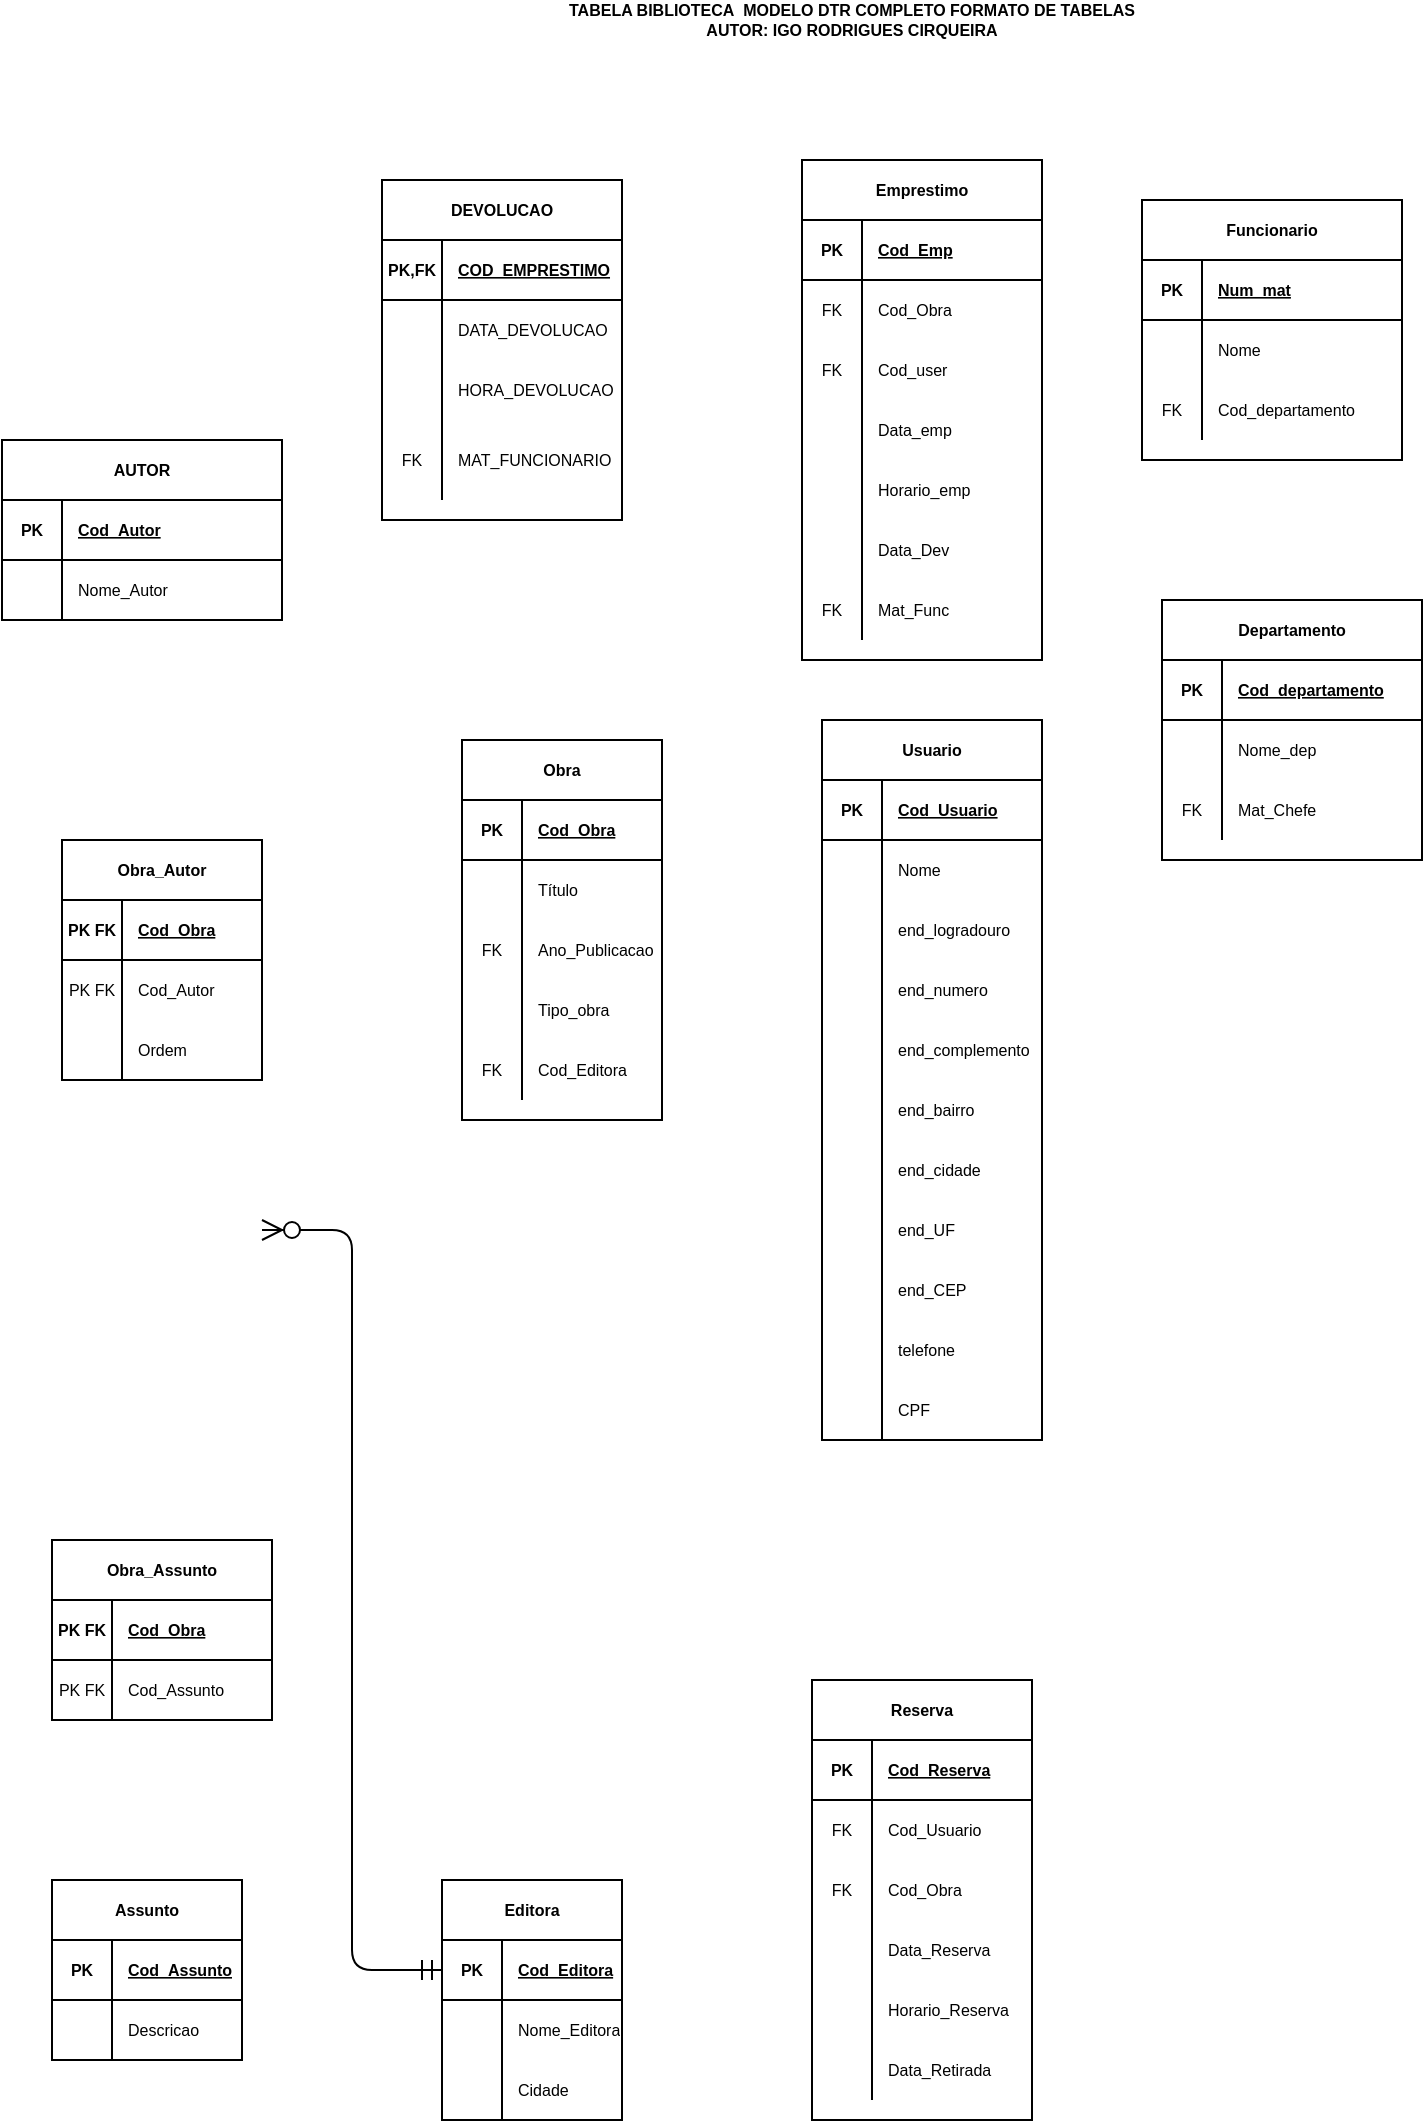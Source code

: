 <mxfile version="13.6.3" type="github">
  <diagram id="q_tX1DNj-99TgJZ54Yid" name="Página-1">
    <mxGraphModel dx="599" dy="299" grid="1" gridSize="10" guides="1" tooltips="1" connect="1" arrows="1" fold="1" page="1" pageScale="1" pageWidth="827" pageHeight="1169" math="0" shadow="0">
      <root>
        <mxCell id="0" />
        <mxCell id="1" parent="0" />
        <mxCell id="uzaHLaAloiq683FSmLbI-33" value="" style="edgeStyle=elbowEdgeStyle;fontSize=8;html=1;endArrow=ERzeroToMany;startArrow=ERmandOne;exitX=0;exitY=0.5;exitDx=0;exitDy=0;entryX=1;entryY=0.5;entryDx=0;entryDy=0;endSize=8;targetPerimeterSpacing=2;sourcePerimeterSpacing=2;startSize=8;" parent="1" source="uzaHLaAloiq683FSmLbI-24" edge="1">
          <mxGeometry width="100" height="100" relative="1" as="geometry">
            <mxPoint x="390" y="460" as="sourcePoint" />
            <mxPoint x="160.0" y="625" as="targetPoint" />
          </mxGeometry>
        </mxCell>
        <mxCell id="uzaHLaAloiq683FSmLbI-117" value="Departamento" style="shape=table;startSize=30;container=1;collapsible=1;childLayout=tableLayout;fixedRows=1;rowLines=0;fontStyle=1;align=center;resizeLast=1;fontSize=8;" parent="1" vertex="1">
          <mxGeometry x="610" y="310" width="130" height="130" as="geometry">
            <mxRectangle x="600" y="310" width="130" height="30" as="alternateBounds" />
          </mxGeometry>
        </mxCell>
        <mxCell id="uzaHLaAloiq683FSmLbI-118" value="" style="shape=partialRectangle;collapsible=0;dropTarget=0;pointerEvents=0;fillColor=none;top=0;left=0;bottom=1;right=0;points=[[0,0.5],[1,0.5]];portConstraint=eastwest;fontSize=8;" parent="uzaHLaAloiq683FSmLbI-117" vertex="1">
          <mxGeometry y="30" width="130" height="30" as="geometry" />
        </mxCell>
        <mxCell id="uzaHLaAloiq683FSmLbI-119" value="PK" style="shape=partialRectangle;connectable=0;fillColor=none;top=0;left=0;bottom=0;right=0;fontStyle=1;overflow=hidden;fontSize=8;" parent="uzaHLaAloiq683FSmLbI-118" vertex="1">
          <mxGeometry width="30" height="30" as="geometry" />
        </mxCell>
        <mxCell id="uzaHLaAloiq683FSmLbI-120" value="Cod_departamento" style="shape=partialRectangle;connectable=0;fillColor=none;top=0;left=0;bottom=0;right=0;align=left;spacingLeft=6;fontStyle=5;overflow=hidden;fontSize=8;" parent="uzaHLaAloiq683FSmLbI-118" vertex="1">
          <mxGeometry x="30" width="100" height="30" as="geometry" />
        </mxCell>
        <mxCell id="uzaHLaAloiq683FSmLbI-121" value="" style="shape=partialRectangle;collapsible=0;dropTarget=0;pointerEvents=0;fillColor=none;top=0;left=0;bottom=0;right=0;points=[[0,0.5],[1,0.5]];portConstraint=eastwest;fontSize=8;" parent="uzaHLaAloiq683FSmLbI-117" vertex="1">
          <mxGeometry y="60" width="130" height="30" as="geometry" />
        </mxCell>
        <mxCell id="uzaHLaAloiq683FSmLbI-122" value="" style="shape=partialRectangle;connectable=0;fillColor=none;top=0;left=0;bottom=0;right=0;editable=1;overflow=hidden;fontSize=8;" parent="uzaHLaAloiq683FSmLbI-121" vertex="1">
          <mxGeometry width="30" height="30" as="geometry" />
        </mxCell>
        <mxCell id="uzaHLaAloiq683FSmLbI-123" value="Nome_dep" style="shape=partialRectangle;connectable=0;fillColor=none;top=0;left=0;bottom=0;right=0;align=left;spacingLeft=6;overflow=hidden;fontSize=8;" parent="uzaHLaAloiq683FSmLbI-121" vertex="1">
          <mxGeometry x="30" width="100" height="30" as="geometry" />
        </mxCell>
        <mxCell id="uzaHLaAloiq683FSmLbI-124" value="" style="shape=partialRectangle;collapsible=0;dropTarget=0;pointerEvents=0;fillColor=none;top=0;left=0;bottom=0;right=0;points=[[0,0.5],[1,0.5]];portConstraint=eastwest;fontSize=8;" parent="uzaHLaAloiq683FSmLbI-117" vertex="1">
          <mxGeometry y="90" width="130" height="30" as="geometry" />
        </mxCell>
        <mxCell id="uzaHLaAloiq683FSmLbI-125" value="FK" style="shape=partialRectangle;connectable=0;fillColor=none;top=0;left=0;bottom=0;right=0;editable=1;overflow=hidden;fontSize=8;" parent="uzaHLaAloiq683FSmLbI-124" vertex="1">
          <mxGeometry width="30" height="30" as="geometry" />
        </mxCell>
        <mxCell id="uzaHLaAloiq683FSmLbI-126" value="Mat_Chefe" style="shape=partialRectangle;connectable=0;fillColor=none;top=0;left=0;bottom=0;right=0;align=left;spacingLeft=6;overflow=hidden;fontSize=8;" parent="uzaHLaAloiq683FSmLbI-124" vertex="1">
          <mxGeometry x="30" width="100" height="30" as="geometry" />
        </mxCell>
        <mxCell id="uzaHLaAloiq683FSmLbI-69" value="Emprestimo" style="shape=table;startSize=30;container=1;collapsible=1;childLayout=tableLayout;fixedRows=1;rowLines=0;fontStyle=1;align=center;resizeLast=1;fontSize=8;" parent="1" vertex="1">
          <mxGeometry x="430" y="90" width="120" height="250" as="geometry">
            <mxRectangle x="350" y="20" width="110" height="30" as="alternateBounds" />
          </mxGeometry>
        </mxCell>
        <mxCell id="uzaHLaAloiq683FSmLbI-70" value="" style="shape=partialRectangle;collapsible=0;dropTarget=0;pointerEvents=0;fillColor=none;top=0;left=0;bottom=1;right=0;points=[[0,0.5],[1,0.5]];portConstraint=eastwest;fontSize=8;" parent="uzaHLaAloiq683FSmLbI-69" vertex="1">
          <mxGeometry y="30" width="120" height="30" as="geometry" />
        </mxCell>
        <mxCell id="uzaHLaAloiq683FSmLbI-71" value="PK" style="shape=partialRectangle;connectable=0;fillColor=none;top=0;left=0;bottom=0;right=0;fontStyle=1;overflow=hidden;fontSize=8;" parent="uzaHLaAloiq683FSmLbI-70" vertex="1">
          <mxGeometry width="30" height="30" as="geometry" />
        </mxCell>
        <mxCell id="uzaHLaAloiq683FSmLbI-72" value="Cod_Emp" style="shape=partialRectangle;connectable=0;fillColor=none;top=0;left=0;bottom=0;right=0;align=left;spacingLeft=6;fontStyle=5;overflow=hidden;fontSize=8;" parent="uzaHLaAloiq683FSmLbI-70" vertex="1">
          <mxGeometry x="30" width="90" height="30" as="geometry" />
        </mxCell>
        <mxCell id="uzaHLaAloiq683FSmLbI-73" value="" style="shape=partialRectangle;collapsible=0;dropTarget=0;pointerEvents=0;fillColor=none;top=0;left=0;bottom=0;right=0;points=[[0,0.5],[1,0.5]];portConstraint=eastwest;fontSize=8;" parent="uzaHLaAloiq683FSmLbI-69" vertex="1">
          <mxGeometry y="60" width="120" height="30" as="geometry" />
        </mxCell>
        <mxCell id="uzaHLaAloiq683FSmLbI-74" value="FK" style="shape=partialRectangle;connectable=0;fillColor=none;top=0;left=0;bottom=0;right=0;editable=1;overflow=hidden;fontSize=8;" parent="uzaHLaAloiq683FSmLbI-73" vertex="1">
          <mxGeometry width="30" height="30" as="geometry" />
        </mxCell>
        <mxCell id="uzaHLaAloiq683FSmLbI-75" value="Cod_Obra" style="shape=partialRectangle;connectable=0;fillColor=none;top=0;left=0;bottom=0;right=0;align=left;spacingLeft=6;overflow=hidden;fontSize=8;" parent="uzaHLaAloiq683FSmLbI-73" vertex="1">
          <mxGeometry x="30" width="90" height="30" as="geometry" />
        </mxCell>
        <mxCell id="uzaHLaAloiq683FSmLbI-76" value="" style="shape=partialRectangle;collapsible=0;dropTarget=0;pointerEvents=0;fillColor=none;top=0;left=0;bottom=0;right=0;points=[[0,0.5],[1,0.5]];portConstraint=eastwest;fontSize=8;" parent="uzaHLaAloiq683FSmLbI-69" vertex="1">
          <mxGeometry y="90" width="120" height="30" as="geometry" />
        </mxCell>
        <mxCell id="uzaHLaAloiq683FSmLbI-77" value="FK" style="shape=partialRectangle;connectable=0;fillColor=none;top=0;left=0;bottom=0;right=0;editable=1;overflow=hidden;fontSize=8;" parent="uzaHLaAloiq683FSmLbI-76" vertex="1">
          <mxGeometry width="30" height="30" as="geometry" />
        </mxCell>
        <mxCell id="uzaHLaAloiq683FSmLbI-78" value="Cod_user" style="shape=partialRectangle;connectable=0;fillColor=none;top=0;left=0;bottom=0;right=0;align=left;spacingLeft=6;overflow=hidden;fontSize=8;" parent="uzaHLaAloiq683FSmLbI-76" vertex="1">
          <mxGeometry x="30" width="90" height="30" as="geometry" />
        </mxCell>
        <mxCell id="uzaHLaAloiq683FSmLbI-79" value="" style="shape=partialRectangle;collapsible=0;dropTarget=0;pointerEvents=0;fillColor=none;top=0;left=0;bottom=0;right=0;points=[[0,0.5],[1,0.5]];portConstraint=eastwest;fontSize=8;" parent="uzaHLaAloiq683FSmLbI-69" vertex="1">
          <mxGeometry y="120" width="120" height="30" as="geometry" />
        </mxCell>
        <mxCell id="uzaHLaAloiq683FSmLbI-80" value="" style="shape=partialRectangle;connectable=0;fillColor=none;top=0;left=0;bottom=0;right=0;editable=1;overflow=hidden;fontSize=8;" parent="uzaHLaAloiq683FSmLbI-79" vertex="1">
          <mxGeometry width="30" height="30" as="geometry" />
        </mxCell>
        <mxCell id="uzaHLaAloiq683FSmLbI-81" value="Data_emp" style="shape=partialRectangle;connectable=0;fillColor=none;top=0;left=0;bottom=0;right=0;align=left;spacingLeft=6;overflow=hidden;fontSize=8;" parent="uzaHLaAloiq683FSmLbI-79" vertex="1">
          <mxGeometry x="30" width="90" height="30" as="geometry" />
        </mxCell>
        <mxCell id="uzaHLaAloiq683FSmLbI-82" value="" style="shape=partialRectangle;collapsible=0;dropTarget=0;pointerEvents=0;fillColor=none;top=0;left=0;bottom=0;right=0;points=[[0,0.5],[1,0.5]];portConstraint=eastwest;fontSize=8;" parent="uzaHLaAloiq683FSmLbI-69" vertex="1">
          <mxGeometry y="150" width="120" height="30" as="geometry" />
        </mxCell>
        <mxCell id="uzaHLaAloiq683FSmLbI-83" value="" style="shape=partialRectangle;connectable=0;fillColor=none;top=0;left=0;bottom=0;right=0;editable=1;overflow=hidden;fontSize=8;" parent="uzaHLaAloiq683FSmLbI-82" vertex="1">
          <mxGeometry width="30" height="30" as="geometry" />
        </mxCell>
        <mxCell id="uzaHLaAloiq683FSmLbI-84" value="Horario_emp" style="shape=partialRectangle;connectable=0;fillColor=none;top=0;left=0;bottom=0;right=0;align=left;spacingLeft=6;overflow=hidden;fontSize=8;" parent="uzaHLaAloiq683FSmLbI-82" vertex="1">
          <mxGeometry x="30" width="90" height="30" as="geometry" />
        </mxCell>
        <mxCell id="uzaHLaAloiq683FSmLbI-85" value="" style="shape=partialRectangle;collapsible=0;dropTarget=0;pointerEvents=0;fillColor=none;top=0;left=0;bottom=0;right=0;points=[[0,0.5],[1,0.5]];portConstraint=eastwest;fontSize=8;" parent="uzaHLaAloiq683FSmLbI-69" vertex="1">
          <mxGeometry y="180" width="120" height="30" as="geometry" />
        </mxCell>
        <mxCell id="uzaHLaAloiq683FSmLbI-86" value="" style="shape=partialRectangle;connectable=0;fillColor=none;top=0;left=0;bottom=0;right=0;editable=1;overflow=hidden;fontSize=8;" parent="uzaHLaAloiq683FSmLbI-85" vertex="1">
          <mxGeometry width="30" height="30" as="geometry" />
        </mxCell>
        <mxCell id="uzaHLaAloiq683FSmLbI-87" value="Data_Dev" style="shape=partialRectangle;connectable=0;fillColor=none;top=0;left=0;bottom=0;right=0;align=left;spacingLeft=6;overflow=hidden;fontSize=8;" parent="uzaHLaAloiq683FSmLbI-85" vertex="1">
          <mxGeometry x="30" width="90" height="30" as="geometry" />
        </mxCell>
        <mxCell id="uzaHLaAloiq683FSmLbI-88" value="" style="shape=partialRectangle;collapsible=0;dropTarget=0;pointerEvents=0;fillColor=none;top=0;left=0;bottom=0;right=0;points=[[0,0.5],[1,0.5]];portConstraint=eastwest;fontSize=8;" parent="uzaHLaAloiq683FSmLbI-69" vertex="1">
          <mxGeometry y="210" width="120" height="30" as="geometry" />
        </mxCell>
        <mxCell id="uzaHLaAloiq683FSmLbI-89" value="FK" style="shape=partialRectangle;connectable=0;fillColor=none;top=0;left=0;bottom=0;right=0;editable=1;overflow=hidden;fontSize=8;" parent="uzaHLaAloiq683FSmLbI-88" vertex="1">
          <mxGeometry width="30" height="30" as="geometry" />
        </mxCell>
        <mxCell id="uzaHLaAloiq683FSmLbI-90" value="Mat_Func" style="shape=partialRectangle;connectable=0;fillColor=none;top=0;left=0;bottom=0;right=0;align=left;spacingLeft=6;overflow=hidden;fontSize=8;" parent="uzaHLaAloiq683FSmLbI-88" vertex="1">
          <mxGeometry x="30" width="90" height="30" as="geometry" />
        </mxCell>
        <mxCell id="uzaHLaAloiq683FSmLbI-91" value="DEVOLUCAO" style="shape=table;startSize=30;container=1;collapsible=1;childLayout=tableLayout;fixedRows=1;rowLines=0;fontStyle=1;align=center;resizeLast=1;fontSize=8;" parent="1" vertex="1">
          <mxGeometry x="220" y="100" width="120" height="170" as="geometry">
            <mxRectangle x="360" y="360" width="110" height="30" as="alternateBounds" />
          </mxGeometry>
        </mxCell>
        <mxCell id="uzaHLaAloiq683FSmLbI-92" value="" style="shape=partialRectangle;collapsible=0;dropTarget=0;pointerEvents=0;fillColor=none;top=0;left=0;bottom=1;right=0;points=[[0,0.5],[1,0.5]];portConstraint=eastwest;fontSize=8;" parent="uzaHLaAloiq683FSmLbI-91" vertex="1">
          <mxGeometry y="30" width="120" height="30" as="geometry" />
        </mxCell>
        <mxCell id="uzaHLaAloiq683FSmLbI-93" value="PK,FK" style="shape=partialRectangle;connectable=0;fillColor=none;top=0;left=0;bottom=0;right=0;fontStyle=1;overflow=hidden;fontSize=8;" parent="uzaHLaAloiq683FSmLbI-92" vertex="1">
          <mxGeometry width="30" height="30" as="geometry" />
        </mxCell>
        <mxCell id="uzaHLaAloiq683FSmLbI-94" value="COD_EMPRESTIMO" style="shape=partialRectangle;connectable=0;fillColor=none;top=0;left=0;bottom=0;right=0;align=left;spacingLeft=6;fontStyle=5;overflow=hidden;fontSize=8;" parent="uzaHLaAloiq683FSmLbI-92" vertex="1">
          <mxGeometry x="30" width="90" height="30" as="geometry" />
        </mxCell>
        <mxCell id="uzaHLaAloiq683FSmLbI-95" value="" style="shape=partialRectangle;collapsible=0;dropTarget=0;pointerEvents=0;fillColor=none;top=0;left=0;bottom=0;right=0;points=[[0,0.5],[1,0.5]];portConstraint=eastwest;fontSize=8;" parent="uzaHLaAloiq683FSmLbI-91" vertex="1">
          <mxGeometry y="60" width="120" height="30" as="geometry" />
        </mxCell>
        <mxCell id="uzaHLaAloiq683FSmLbI-96" value="" style="shape=partialRectangle;connectable=0;fillColor=none;top=0;left=0;bottom=0;right=0;editable=1;overflow=hidden;fontSize=8;" parent="uzaHLaAloiq683FSmLbI-95" vertex="1">
          <mxGeometry width="30" height="30" as="geometry" />
        </mxCell>
        <mxCell id="uzaHLaAloiq683FSmLbI-97" value="DATA_DEVOLUCAO" style="shape=partialRectangle;connectable=0;fillColor=none;top=0;left=0;bottom=0;right=0;align=left;spacingLeft=6;overflow=hidden;fontSize=8;" parent="uzaHLaAloiq683FSmLbI-95" vertex="1">
          <mxGeometry x="30" width="90" height="30" as="geometry" />
        </mxCell>
        <mxCell id="uzaHLaAloiq683FSmLbI-98" value="" style="shape=partialRectangle;collapsible=0;dropTarget=0;pointerEvents=0;fillColor=none;top=0;left=0;bottom=0;right=0;points=[[0,0.5],[1,0.5]];portConstraint=eastwest;fontSize=8;" parent="uzaHLaAloiq683FSmLbI-91" vertex="1">
          <mxGeometry y="90" width="120" height="30" as="geometry" />
        </mxCell>
        <mxCell id="uzaHLaAloiq683FSmLbI-99" value="" style="shape=partialRectangle;connectable=0;fillColor=none;top=0;left=0;bottom=0;right=0;editable=1;overflow=hidden;fontSize=8;" parent="uzaHLaAloiq683FSmLbI-98" vertex="1">
          <mxGeometry width="30" height="30" as="geometry" />
        </mxCell>
        <mxCell id="uzaHLaAloiq683FSmLbI-100" value="HORA_DEVOLUCAO" style="shape=partialRectangle;connectable=0;fillColor=none;top=0;left=0;bottom=0;right=0;align=left;spacingLeft=6;overflow=hidden;fontSize=8;" parent="uzaHLaAloiq683FSmLbI-98" vertex="1">
          <mxGeometry x="30" width="90" height="30" as="geometry" />
        </mxCell>
        <mxCell id="uzaHLaAloiq683FSmLbI-101" value="" style="shape=partialRectangle;collapsible=0;dropTarget=0;pointerEvents=0;fillColor=none;top=0;left=0;bottom=0;right=0;points=[[0,0.5],[1,0.5]];portConstraint=eastwest;fontSize=8;" parent="uzaHLaAloiq683FSmLbI-91" vertex="1">
          <mxGeometry y="120" width="120" height="40" as="geometry" />
        </mxCell>
        <mxCell id="uzaHLaAloiq683FSmLbI-102" value="FK" style="shape=partialRectangle;connectable=0;fillColor=none;top=0;left=0;bottom=0;right=0;editable=1;overflow=hidden;fontSize=8;" parent="uzaHLaAloiq683FSmLbI-101" vertex="1">
          <mxGeometry width="30" height="40" as="geometry" />
        </mxCell>
        <mxCell id="uzaHLaAloiq683FSmLbI-103" value="MAT_FUNCIONARIO" style="shape=partialRectangle;connectable=0;fillColor=none;top=0;left=0;bottom=0;right=0;align=left;spacingLeft=6;overflow=hidden;fontSize=8;" parent="uzaHLaAloiq683FSmLbI-101" vertex="1">
          <mxGeometry x="30" width="90" height="40" as="geometry" />
        </mxCell>
        <mxCell id="uzaHLaAloiq683FSmLbI-34" value="Usuario" style="shape=table;startSize=30;container=1;collapsible=1;childLayout=tableLayout;fixedRows=1;rowLines=0;fontStyle=1;align=center;resizeLast=1;fontSize=8;" parent="1" vertex="1">
          <mxGeometry x="440" y="370" width="110" height="360" as="geometry">
            <mxRectangle x="80" y="80" width="90" height="30" as="alternateBounds" />
          </mxGeometry>
        </mxCell>
        <mxCell id="uzaHLaAloiq683FSmLbI-35" value="" style="shape=partialRectangle;collapsible=0;dropTarget=0;pointerEvents=0;fillColor=none;top=0;left=0;bottom=1;right=0;points=[[0,0.5],[1,0.5]];portConstraint=eastwest;fontSize=8;" parent="uzaHLaAloiq683FSmLbI-34" vertex="1">
          <mxGeometry y="30" width="110" height="30" as="geometry" />
        </mxCell>
        <mxCell id="uzaHLaAloiq683FSmLbI-36" value="PK" style="shape=partialRectangle;connectable=0;fillColor=none;top=0;left=0;bottom=0;right=0;fontStyle=1;overflow=hidden;fontSize=8;" parent="uzaHLaAloiq683FSmLbI-35" vertex="1">
          <mxGeometry width="30" height="30" as="geometry" />
        </mxCell>
        <mxCell id="uzaHLaAloiq683FSmLbI-37" value="Cod_Usuario" style="shape=partialRectangle;connectable=0;fillColor=none;top=0;left=0;bottom=0;right=0;align=left;spacingLeft=6;fontStyle=5;overflow=hidden;fontSize=8;" parent="uzaHLaAloiq683FSmLbI-35" vertex="1">
          <mxGeometry x="30" width="80" height="30" as="geometry" />
        </mxCell>
        <mxCell id="uzaHLaAloiq683FSmLbI-38" value="" style="shape=partialRectangle;collapsible=0;dropTarget=0;pointerEvents=0;fillColor=none;top=0;left=0;bottom=0;right=0;points=[[0,0.5],[1,0.5]];portConstraint=eastwest;fontSize=8;" parent="uzaHLaAloiq683FSmLbI-34" vertex="1">
          <mxGeometry y="60" width="110" height="30" as="geometry" />
        </mxCell>
        <mxCell id="uzaHLaAloiq683FSmLbI-39" value="" style="shape=partialRectangle;connectable=0;fillColor=none;top=0;left=0;bottom=0;right=0;editable=1;overflow=hidden;fontSize=8;" parent="uzaHLaAloiq683FSmLbI-38" vertex="1">
          <mxGeometry width="30" height="30" as="geometry" />
        </mxCell>
        <mxCell id="uzaHLaAloiq683FSmLbI-40" value="Nome" style="shape=partialRectangle;connectable=0;fillColor=none;top=0;left=0;bottom=0;right=0;align=left;spacingLeft=6;overflow=hidden;fontSize=8;" parent="uzaHLaAloiq683FSmLbI-38" vertex="1">
          <mxGeometry x="30" width="80" height="30" as="geometry" />
        </mxCell>
        <mxCell id="uzaHLaAloiq683FSmLbI-41" value="" style="shape=partialRectangle;collapsible=0;dropTarget=0;pointerEvents=0;fillColor=none;top=0;left=0;bottom=0;right=0;points=[[0,0.5],[1,0.5]];portConstraint=eastwest;fontSize=8;" parent="uzaHLaAloiq683FSmLbI-34" vertex="1">
          <mxGeometry y="90" width="110" height="30" as="geometry" />
        </mxCell>
        <mxCell id="uzaHLaAloiq683FSmLbI-42" value="" style="shape=partialRectangle;connectable=0;fillColor=none;top=0;left=0;bottom=0;right=0;editable=1;overflow=hidden;fontSize=8;" parent="uzaHLaAloiq683FSmLbI-41" vertex="1">
          <mxGeometry width="30" height="30" as="geometry" />
        </mxCell>
        <mxCell id="uzaHLaAloiq683FSmLbI-43" value="end_logradouro" style="shape=partialRectangle;connectable=0;fillColor=none;top=0;left=0;bottom=0;right=0;align=left;spacingLeft=6;overflow=hidden;fontSize=8;" parent="uzaHLaAloiq683FSmLbI-41" vertex="1">
          <mxGeometry x="30" width="80" height="30" as="geometry" />
        </mxCell>
        <mxCell id="uzaHLaAloiq683FSmLbI-44" value="" style="shape=partialRectangle;collapsible=0;dropTarget=0;pointerEvents=0;fillColor=none;top=0;left=0;bottom=0;right=0;points=[[0,0.5],[1,0.5]];portConstraint=eastwest;fontSize=8;" parent="uzaHLaAloiq683FSmLbI-34" vertex="1">
          <mxGeometry y="120" width="110" height="30" as="geometry" />
        </mxCell>
        <mxCell id="uzaHLaAloiq683FSmLbI-45" value="" style="shape=partialRectangle;connectable=0;fillColor=none;top=0;left=0;bottom=0;right=0;editable=1;overflow=hidden;fontSize=8;" parent="uzaHLaAloiq683FSmLbI-44" vertex="1">
          <mxGeometry width="30" height="30" as="geometry" />
        </mxCell>
        <mxCell id="uzaHLaAloiq683FSmLbI-46" value="end_numero" style="shape=partialRectangle;connectable=0;fillColor=none;top=0;left=0;bottom=0;right=0;align=left;spacingLeft=6;overflow=hidden;fontSize=8;" parent="uzaHLaAloiq683FSmLbI-44" vertex="1">
          <mxGeometry x="30" width="80" height="30" as="geometry" />
        </mxCell>
        <mxCell id="uzaHLaAloiq683FSmLbI-48" value="" style="shape=partialRectangle;collapsible=0;dropTarget=0;pointerEvents=0;fillColor=none;top=0;left=0;bottom=0;right=0;points=[[0,0.5],[1,0.5]];portConstraint=eastwest;fontSize=8;" parent="uzaHLaAloiq683FSmLbI-34" vertex="1">
          <mxGeometry y="150" width="110" height="30" as="geometry" />
        </mxCell>
        <mxCell id="uzaHLaAloiq683FSmLbI-49" value="" style="shape=partialRectangle;connectable=0;fillColor=none;top=0;left=0;bottom=0;right=0;editable=1;overflow=hidden;fontSize=8;" parent="uzaHLaAloiq683FSmLbI-48" vertex="1">
          <mxGeometry width="30" height="30" as="geometry" />
        </mxCell>
        <mxCell id="uzaHLaAloiq683FSmLbI-50" value="end_complemento" style="shape=partialRectangle;connectable=0;fillColor=none;top=0;left=0;bottom=0;right=0;align=left;spacingLeft=6;overflow=hidden;fontSize=8;" parent="uzaHLaAloiq683FSmLbI-48" vertex="1">
          <mxGeometry x="30" width="80" height="30" as="geometry" />
        </mxCell>
        <mxCell id="uzaHLaAloiq683FSmLbI-51" value="" style="shape=partialRectangle;collapsible=0;dropTarget=0;pointerEvents=0;fillColor=none;top=0;left=0;bottom=0;right=0;points=[[0,0.5],[1,0.5]];portConstraint=eastwest;fontSize=8;" parent="uzaHLaAloiq683FSmLbI-34" vertex="1">
          <mxGeometry y="180" width="110" height="30" as="geometry" />
        </mxCell>
        <mxCell id="uzaHLaAloiq683FSmLbI-52" value="" style="shape=partialRectangle;connectable=0;fillColor=none;top=0;left=0;bottom=0;right=0;editable=1;overflow=hidden;fontSize=8;" parent="uzaHLaAloiq683FSmLbI-51" vertex="1">
          <mxGeometry width="30" height="30" as="geometry" />
        </mxCell>
        <mxCell id="uzaHLaAloiq683FSmLbI-53" value="end_bairro" style="shape=partialRectangle;connectable=0;fillColor=none;top=0;left=0;bottom=0;right=0;align=left;spacingLeft=6;overflow=hidden;fontSize=8;" parent="uzaHLaAloiq683FSmLbI-51" vertex="1">
          <mxGeometry x="30" width="80" height="30" as="geometry" />
        </mxCell>
        <mxCell id="uzaHLaAloiq683FSmLbI-54" value="" style="shape=partialRectangle;collapsible=0;dropTarget=0;pointerEvents=0;fillColor=none;top=0;left=0;bottom=0;right=0;points=[[0,0.5],[1,0.5]];portConstraint=eastwest;fontSize=8;" parent="uzaHLaAloiq683FSmLbI-34" vertex="1">
          <mxGeometry y="210" width="110" height="30" as="geometry" />
        </mxCell>
        <mxCell id="uzaHLaAloiq683FSmLbI-55" value="" style="shape=partialRectangle;connectable=0;fillColor=none;top=0;left=0;bottom=0;right=0;editable=1;overflow=hidden;fontSize=8;" parent="uzaHLaAloiq683FSmLbI-54" vertex="1">
          <mxGeometry width="30" height="30" as="geometry" />
        </mxCell>
        <mxCell id="uzaHLaAloiq683FSmLbI-56" value="end_cidade" style="shape=partialRectangle;connectable=0;fillColor=none;top=0;left=0;bottom=0;right=0;align=left;spacingLeft=6;overflow=hidden;fontSize=8;" parent="uzaHLaAloiq683FSmLbI-54" vertex="1">
          <mxGeometry x="30" width="80" height="30" as="geometry" />
        </mxCell>
        <mxCell id="uzaHLaAloiq683FSmLbI-57" value="" style="shape=partialRectangle;collapsible=0;dropTarget=0;pointerEvents=0;fillColor=none;top=0;left=0;bottom=0;right=0;points=[[0,0.5],[1,0.5]];portConstraint=eastwest;fontSize=8;" parent="uzaHLaAloiq683FSmLbI-34" vertex="1">
          <mxGeometry y="240" width="110" height="30" as="geometry" />
        </mxCell>
        <mxCell id="uzaHLaAloiq683FSmLbI-58" value="" style="shape=partialRectangle;connectable=0;fillColor=none;top=0;left=0;bottom=0;right=0;editable=1;overflow=hidden;fontSize=8;" parent="uzaHLaAloiq683FSmLbI-57" vertex="1">
          <mxGeometry width="30" height="30" as="geometry" />
        </mxCell>
        <mxCell id="uzaHLaAloiq683FSmLbI-59" value="end_UF" style="shape=partialRectangle;connectable=0;fillColor=none;top=0;left=0;bottom=0;right=0;align=left;spacingLeft=6;overflow=hidden;fontSize=8;" parent="uzaHLaAloiq683FSmLbI-57" vertex="1">
          <mxGeometry x="30" width="80" height="30" as="geometry" />
        </mxCell>
        <mxCell id="uzaHLaAloiq683FSmLbI-60" value="" style="shape=partialRectangle;collapsible=0;dropTarget=0;pointerEvents=0;fillColor=none;top=0;left=0;bottom=0;right=0;points=[[0,0.5],[1,0.5]];portConstraint=eastwest;fontSize=8;" parent="uzaHLaAloiq683FSmLbI-34" vertex="1">
          <mxGeometry y="270" width="110" height="30" as="geometry" />
        </mxCell>
        <mxCell id="uzaHLaAloiq683FSmLbI-61" value="" style="shape=partialRectangle;connectable=0;fillColor=none;top=0;left=0;bottom=0;right=0;editable=1;overflow=hidden;fontSize=8;" parent="uzaHLaAloiq683FSmLbI-60" vertex="1">
          <mxGeometry width="30" height="30" as="geometry" />
        </mxCell>
        <mxCell id="uzaHLaAloiq683FSmLbI-62" value="end_CEP" style="shape=partialRectangle;connectable=0;fillColor=none;top=0;left=0;bottom=0;right=0;align=left;spacingLeft=6;overflow=hidden;fontSize=8;" parent="uzaHLaAloiq683FSmLbI-60" vertex="1">
          <mxGeometry x="30" width="80" height="30" as="geometry" />
        </mxCell>
        <mxCell id="uzaHLaAloiq683FSmLbI-63" value="" style="shape=partialRectangle;collapsible=0;dropTarget=0;pointerEvents=0;fillColor=none;top=0;left=0;bottom=0;right=0;points=[[0,0.5],[1,0.5]];portConstraint=eastwest;fontSize=8;" parent="uzaHLaAloiq683FSmLbI-34" vertex="1">
          <mxGeometry y="300" width="110" height="30" as="geometry" />
        </mxCell>
        <mxCell id="uzaHLaAloiq683FSmLbI-64" value="" style="shape=partialRectangle;connectable=0;fillColor=none;top=0;left=0;bottom=0;right=0;editable=1;overflow=hidden;fontSize=8;" parent="uzaHLaAloiq683FSmLbI-63" vertex="1">
          <mxGeometry width="30" height="30" as="geometry" />
        </mxCell>
        <mxCell id="uzaHLaAloiq683FSmLbI-65" value="telefone" style="shape=partialRectangle;connectable=0;fillColor=none;top=0;left=0;bottom=0;right=0;align=left;spacingLeft=6;overflow=hidden;fontSize=8;" parent="uzaHLaAloiq683FSmLbI-63" vertex="1">
          <mxGeometry x="30" width="80" height="30" as="geometry" />
        </mxCell>
        <mxCell id="uzaHLaAloiq683FSmLbI-66" value="" style="shape=partialRectangle;collapsible=0;dropTarget=0;pointerEvents=0;fillColor=none;top=0;left=0;bottom=0;right=0;points=[[0,0.5],[1,0.5]];portConstraint=eastwest;fontSize=8;" parent="uzaHLaAloiq683FSmLbI-34" vertex="1">
          <mxGeometry y="330" width="110" height="30" as="geometry" />
        </mxCell>
        <mxCell id="uzaHLaAloiq683FSmLbI-67" value="" style="shape=partialRectangle;connectable=0;fillColor=none;top=0;left=0;bottom=0;right=0;editable=1;overflow=hidden;fontSize=8;" parent="uzaHLaAloiq683FSmLbI-66" vertex="1">
          <mxGeometry width="30" height="30" as="geometry" />
        </mxCell>
        <mxCell id="uzaHLaAloiq683FSmLbI-68" value="CPF" style="shape=partialRectangle;connectable=0;fillColor=none;top=0;left=0;bottom=0;right=0;align=left;spacingLeft=6;overflow=hidden;fontSize=8;" parent="uzaHLaAloiq683FSmLbI-66" vertex="1">
          <mxGeometry x="30" width="80" height="30" as="geometry" />
        </mxCell>
        <mxCell id="uzaHLaAloiq683FSmLbI-104" value="Funcionario" style="shape=table;startSize=30;container=1;collapsible=1;childLayout=tableLayout;fixedRows=1;rowLines=0;fontStyle=1;align=center;resizeLast=1;fontSize=8;" parent="1" vertex="1">
          <mxGeometry x="600" y="110" width="130" height="130" as="geometry">
            <mxRectangle x="600" y="110" width="120" height="30" as="alternateBounds" />
          </mxGeometry>
        </mxCell>
        <mxCell id="uzaHLaAloiq683FSmLbI-105" value="" style="shape=partialRectangle;collapsible=0;dropTarget=0;pointerEvents=0;fillColor=none;top=0;left=0;bottom=1;right=0;points=[[0,0.5],[1,0.5]];portConstraint=eastwest;fontSize=8;" parent="uzaHLaAloiq683FSmLbI-104" vertex="1">
          <mxGeometry y="30" width="130" height="30" as="geometry" />
        </mxCell>
        <mxCell id="uzaHLaAloiq683FSmLbI-106" value="PK" style="shape=partialRectangle;connectable=0;fillColor=none;top=0;left=0;bottom=0;right=0;fontStyle=1;overflow=hidden;fontSize=8;" parent="uzaHLaAloiq683FSmLbI-105" vertex="1">
          <mxGeometry width="30" height="30" as="geometry" />
        </mxCell>
        <mxCell id="uzaHLaAloiq683FSmLbI-107" value="Num_mat" style="shape=partialRectangle;connectable=0;fillColor=none;top=0;left=0;bottom=0;right=0;align=left;spacingLeft=6;fontStyle=5;overflow=hidden;fontSize=8;" parent="uzaHLaAloiq683FSmLbI-105" vertex="1">
          <mxGeometry x="30" width="100" height="30" as="geometry" />
        </mxCell>
        <mxCell id="uzaHLaAloiq683FSmLbI-108" value="" style="shape=partialRectangle;collapsible=0;dropTarget=0;pointerEvents=0;fillColor=none;top=0;left=0;bottom=0;right=0;points=[[0,0.5],[1,0.5]];portConstraint=eastwest;fontSize=8;" parent="uzaHLaAloiq683FSmLbI-104" vertex="1">
          <mxGeometry y="60" width="130" height="30" as="geometry" />
        </mxCell>
        <mxCell id="uzaHLaAloiq683FSmLbI-109" value="" style="shape=partialRectangle;connectable=0;fillColor=none;top=0;left=0;bottom=0;right=0;editable=1;overflow=hidden;fontSize=8;" parent="uzaHLaAloiq683FSmLbI-108" vertex="1">
          <mxGeometry width="30" height="30" as="geometry" />
        </mxCell>
        <mxCell id="uzaHLaAloiq683FSmLbI-110" value="Nome" style="shape=partialRectangle;connectable=0;fillColor=none;top=0;left=0;bottom=0;right=0;align=left;spacingLeft=6;overflow=hidden;fontSize=8;" parent="uzaHLaAloiq683FSmLbI-108" vertex="1">
          <mxGeometry x="30" width="100" height="30" as="geometry" />
        </mxCell>
        <mxCell id="uzaHLaAloiq683FSmLbI-111" value="" style="shape=partialRectangle;collapsible=0;dropTarget=0;pointerEvents=0;fillColor=none;top=0;left=0;bottom=0;right=0;points=[[0,0.5],[1,0.5]];portConstraint=eastwest;fontSize=8;" parent="uzaHLaAloiq683FSmLbI-104" vertex="1">
          <mxGeometry y="90" width="130" height="30" as="geometry" />
        </mxCell>
        <mxCell id="uzaHLaAloiq683FSmLbI-112" value="FK" style="shape=partialRectangle;connectable=0;fillColor=none;top=0;left=0;bottom=0;right=0;editable=1;overflow=hidden;fontSize=8;" parent="uzaHLaAloiq683FSmLbI-111" vertex="1">
          <mxGeometry width="30" height="30" as="geometry" />
        </mxCell>
        <mxCell id="uzaHLaAloiq683FSmLbI-113" value="Cod_departamento" style="shape=partialRectangle;connectable=0;fillColor=none;top=0;left=0;bottom=0;right=0;align=left;spacingLeft=6;overflow=hidden;fontSize=8;" parent="uzaHLaAloiq683FSmLbI-111" vertex="1">
          <mxGeometry x="30" width="100" height="30" as="geometry" />
        </mxCell>
        <mxCell id="JIwi4Zt-y48VCgLrM_P_-1" value="AUTOR" style="shape=table;startSize=30;container=1;collapsible=1;childLayout=tableLayout;fixedRows=1;rowLines=0;fontStyle=1;align=center;resizeLast=1;fontSize=8;" parent="1" vertex="1">
          <mxGeometry x="30" y="230" width="140" height="90" as="geometry" />
        </mxCell>
        <mxCell id="JIwi4Zt-y48VCgLrM_P_-2" value="" style="shape=partialRectangle;collapsible=0;dropTarget=0;pointerEvents=0;fillColor=none;top=0;left=0;bottom=1;right=0;points=[[0,0.5],[1,0.5]];portConstraint=eastwest;fontSize=8;" parent="JIwi4Zt-y48VCgLrM_P_-1" vertex="1">
          <mxGeometry y="30" width="140" height="30" as="geometry" />
        </mxCell>
        <mxCell id="JIwi4Zt-y48VCgLrM_P_-3" value="PK" style="shape=partialRectangle;connectable=0;fillColor=none;top=0;left=0;bottom=0;right=0;fontStyle=1;overflow=hidden;fontSize=8;" parent="JIwi4Zt-y48VCgLrM_P_-2" vertex="1">
          <mxGeometry width="30" height="30" as="geometry" />
        </mxCell>
        <mxCell id="JIwi4Zt-y48VCgLrM_P_-4" value="Cod_Autor" style="shape=partialRectangle;connectable=0;fillColor=none;top=0;left=0;bottom=0;right=0;align=left;spacingLeft=6;fontStyle=5;overflow=hidden;fontSize=8;" parent="JIwi4Zt-y48VCgLrM_P_-2" vertex="1">
          <mxGeometry x="30" width="110" height="30" as="geometry" />
        </mxCell>
        <mxCell id="JIwi4Zt-y48VCgLrM_P_-5" value="" style="shape=partialRectangle;collapsible=0;dropTarget=0;pointerEvents=0;fillColor=none;top=0;left=0;bottom=0;right=0;points=[[0,0.5],[1,0.5]];portConstraint=eastwest;fontSize=8;" parent="JIwi4Zt-y48VCgLrM_P_-1" vertex="1">
          <mxGeometry y="60" width="140" height="30" as="geometry" />
        </mxCell>
        <mxCell id="JIwi4Zt-y48VCgLrM_P_-6" value="" style="shape=partialRectangle;connectable=0;fillColor=none;top=0;left=0;bottom=0;right=0;editable=1;overflow=hidden;fontSize=8;" parent="JIwi4Zt-y48VCgLrM_P_-5" vertex="1">
          <mxGeometry width="30" height="30" as="geometry" />
        </mxCell>
        <mxCell id="JIwi4Zt-y48VCgLrM_P_-7" value="Nome_Autor" style="shape=partialRectangle;connectable=0;fillColor=none;top=0;left=0;bottom=0;right=0;align=left;spacingLeft=6;overflow=hidden;fontSize=8;" parent="JIwi4Zt-y48VCgLrM_P_-5" vertex="1">
          <mxGeometry x="30" width="110" height="30" as="geometry" />
        </mxCell>
        <mxCell id="JIwi4Zt-y48VCgLrM_P_-29" value="&lt;b style=&quot;font-size: 8px;&quot;&gt;TABELA BIBLIOTECA&amp;nbsp; MODELO DTR COMPLETO FORMATO DE TABELAS &lt;br style=&quot;font-size: 8px;&quot;&gt;AUTOR: IGO RODRIGUES CIRQUEIRA&lt;/b&gt;" style="text;html=1;strokeColor=none;fillColor=none;align=center;verticalAlign=middle;whiteSpace=wrap;rounded=0;fontSize=8;" parent="1" vertex="1">
          <mxGeometry x="180" y="10" width="550" height="20" as="geometry" />
        </mxCell>
        <mxCell id="uzaHLaAloiq683FSmLbI-1" value="Obra_Autor" style="shape=table;startSize=30;container=1;collapsible=1;childLayout=tableLayout;fixedRows=1;rowLines=0;fontStyle=1;align=center;resizeLast=1;fontSize=8;" parent="1" vertex="1">
          <mxGeometry x="60" y="430" width="100" height="120" as="geometry">
            <mxRectangle x="80" y="640" width="70" height="30" as="alternateBounds" />
          </mxGeometry>
        </mxCell>
        <mxCell id="uzaHLaAloiq683FSmLbI-2" value="" style="shape=partialRectangle;collapsible=0;dropTarget=0;pointerEvents=0;fillColor=none;top=0;left=0;bottom=1;right=0;points=[[0,0.5],[1,0.5]];portConstraint=eastwest;fontSize=8;" parent="uzaHLaAloiq683FSmLbI-1" vertex="1">
          <mxGeometry y="30" width="100" height="30" as="geometry" />
        </mxCell>
        <mxCell id="uzaHLaAloiq683FSmLbI-3" value="PK FK" style="shape=partialRectangle;connectable=0;fillColor=none;top=0;left=0;bottom=0;right=0;fontStyle=1;overflow=hidden;fontSize=8;" parent="uzaHLaAloiq683FSmLbI-2" vertex="1">
          <mxGeometry width="30" height="30" as="geometry" />
        </mxCell>
        <mxCell id="uzaHLaAloiq683FSmLbI-4" value="Cod_Obra" style="shape=partialRectangle;connectable=0;fillColor=none;top=0;left=0;bottom=0;right=0;align=left;spacingLeft=6;fontStyle=5;overflow=hidden;fontSize=8;" parent="uzaHLaAloiq683FSmLbI-2" vertex="1">
          <mxGeometry x="30" width="70" height="30" as="geometry" />
        </mxCell>
        <mxCell id="uzaHLaAloiq683FSmLbI-5" value="" style="shape=partialRectangle;collapsible=0;dropTarget=0;pointerEvents=0;fillColor=none;top=0;left=0;bottom=0;right=0;points=[[0,0.5],[1,0.5]];portConstraint=eastwest;fontSize=8;" parent="uzaHLaAloiq683FSmLbI-1" vertex="1">
          <mxGeometry y="60" width="100" height="30" as="geometry" />
        </mxCell>
        <mxCell id="uzaHLaAloiq683FSmLbI-6" value="PK FK" style="shape=partialRectangle;connectable=0;fillColor=none;top=0;left=0;bottom=0;right=0;editable=1;overflow=hidden;fontSize=8;" parent="uzaHLaAloiq683FSmLbI-5" vertex="1">
          <mxGeometry width="30" height="30" as="geometry" />
        </mxCell>
        <mxCell id="uzaHLaAloiq683FSmLbI-7" value="Cod_Autor" style="shape=partialRectangle;connectable=0;fillColor=none;top=0;left=0;bottom=0;right=0;align=left;spacingLeft=6;overflow=hidden;fontSize=8;" parent="uzaHLaAloiq683FSmLbI-5" vertex="1">
          <mxGeometry x="30" width="70" height="30" as="geometry" />
        </mxCell>
        <mxCell id="uzaHLaAloiq683FSmLbI-8" value="" style="shape=partialRectangle;collapsible=0;dropTarget=0;pointerEvents=0;fillColor=none;top=0;left=0;bottom=0;right=0;points=[[0,0.5],[1,0.5]];portConstraint=eastwest;fontSize=8;" parent="uzaHLaAloiq683FSmLbI-1" vertex="1">
          <mxGeometry y="90" width="100" height="30" as="geometry" />
        </mxCell>
        <mxCell id="uzaHLaAloiq683FSmLbI-9" value="" style="shape=partialRectangle;connectable=0;fillColor=none;top=0;left=0;bottom=0;right=0;editable=1;overflow=hidden;fontSize=8;" parent="uzaHLaAloiq683FSmLbI-8" vertex="1">
          <mxGeometry width="30" height="30" as="geometry" />
        </mxCell>
        <mxCell id="uzaHLaAloiq683FSmLbI-10" value="Ordem" style="shape=partialRectangle;connectable=0;fillColor=none;top=0;left=0;bottom=0;right=0;align=left;spacingLeft=6;overflow=hidden;fontSize=8;" parent="uzaHLaAloiq683FSmLbI-8" vertex="1">
          <mxGeometry x="30" width="70" height="30" as="geometry" />
        </mxCell>
        <mxCell id="uzaHLaAloiq683FSmLbI-23" value="Editora" style="shape=table;startSize=30;container=1;collapsible=1;childLayout=tableLayout;fixedRows=1;rowLines=0;fontStyle=1;align=center;resizeLast=1;fontSize=8;" parent="1" vertex="1">
          <mxGeometry x="250" y="950" width="90" height="120" as="geometry">
            <mxRectangle x="400" y="640" width="70" height="30" as="alternateBounds" />
          </mxGeometry>
        </mxCell>
        <mxCell id="uzaHLaAloiq683FSmLbI-24" value="" style="shape=partialRectangle;collapsible=0;dropTarget=0;pointerEvents=0;fillColor=none;top=0;left=0;bottom=1;right=0;points=[[0,0.5],[1,0.5]];portConstraint=eastwest;fontSize=8;" parent="uzaHLaAloiq683FSmLbI-23" vertex="1">
          <mxGeometry y="30" width="90" height="30" as="geometry" />
        </mxCell>
        <mxCell id="uzaHLaAloiq683FSmLbI-25" value="PK" style="shape=partialRectangle;connectable=0;fillColor=none;top=0;left=0;bottom=0;right=0;fontStyle=1;overflow=hidden;fontSize=8;" parent="uzaHLaAloiq683FSmLbI-24" vertex="1">
          <mxGeometry width="30" height="30" as="geometry" />
        </mxCell>
        <mxCell id="uzaHLaAloiq683FSmLbI-26" value="Cod_Editora" style="shape=partialRectangle;connectable=0;fillColor=none;top=0;left=0;bottom=0;right=0;align=left;spacingLeft=6;fontStyle=5;overflow=hidden;fontSize=8;" parent="uzaHLaAloiq683FSmLbI-24" vertex="1">
          <mxGeometry x="30" width="60" height="30" as="geometry" />
        </mxCell>
        <mxCell id="uzaHLaAloiq683FSmLbI-27" value="" style="shape=partialRectangle;collapsible=0;dropTarget=0;pointerEvents=0;fillColor=none;top=0;left=0;bottom=0;right=0;points=[[0,0.5],[1,0.5]];portConstraint=eastwest;fontSize=8;" parent="uzaHLaAloiq683FSmLbI-23" vertex="1">
          <mxGeometry y="60" width="90" height="30" as="geometry" />
        </mxCell>
        <mxCell id="uzaHLaAloiq683FSmLbI-28" value="" style="shape=partialRectangle;connectable=0;fillColor=none;top=0;left=0;bottom=0;right=0;editable=1;overflow=hidden;fontSize=8;" parent="uzaHLaAloiq683FSmLbI-27" vertex="1">
          <mxGeometry width="30" height="30" as="geometry" />
        </mxCell>
        <mxCell id="uzaHLaAloiq683FSmLbI-29" value="Nome_Editora" style="shape=partialRectangle;connectable=0;fillColor=none;top=0;left=0;bottom=0;right=0;align=left;spacingLeft=6;overflow=hidden;fontSize=8;" parent="uzaHLaAloiq683FSmLbI-27" vertex="1">
          <mxGeometry x="30" width="60" height="30" as="geometry" />
        </mxCell>
        <mxCell id="uzaHLaAloiq683FSmLbI-30" value="" style="shape=partialRectangle;collapsible=0;dropTarget=0;pointerEvents=0;fillColor=none;top=0;left=0;bottom=0;right=0;points=[[0,0.5],[1,0.5]];portConstraint=eastwest;fontSize=8;" parent="uzaHLaAloiq683FSmLbI-23" vertex="1">
          <mxGeometry y="90" width="90" height="30" as="geometry" />
        </mxCell>
        <mxCell id="uzaHLaAloiq683FSmLbI-31" value="" style="shape=partialRectangle;connectable=0;fillColor=none;top=0;left=0;bottom=0;right=0;editable=1;overflow=hidden;fontSize=8;" parent="uzaHLaAloiq683FSmLbI-30" vertex="1">
          <mxGeometry width="30" height="30" as="geometry" />
        </mxCell>
        <mxCell id="uzaHLaAloiq683FSmLbI-32" value="Cidade" style="shape=partialRectangle;connectable=0;fillColor=none;top=0;left=0;bottom=0;right=0;align=left;spacingLeft=6;overflow=hidden;fontSize=8;" parent="uzaHLaAloiq683FSmLbI-30" vertex="1">
          <mxGeometry x="30" width="60" height="30" as="geometry" />
        </mxCell>
        <mxCell id="4qhFQr76ofjWPNA47JDN-3" value="Obra" style="shape=table;startSize=30;container=1;collapsible=1;childLayout=tableLayout;fixedRows=1;rowLines=0;fontStyle=1;align=center;resizeLast=1;fontSize=8;" vertex="1" parent="1">
          <mxGeometry x="260" y="380" width="100" height="190" as="geometry">
            <mxRectangle x="80" y="640" width="70" height="30" as="alternateBounds" />
          </mxGeometry>
        </mxCell>
        <mxCell id="4qhFQr76ofjWPNA47JDN-4" value="" style="shape=partialRectangle;collapsible=0;dropTarget=0;pointerEvents=0;fillColor=none;top=0;left=0;bottom=1;right=0;points=[[0,0.5],[1,0.5]];portConstraint=eastwest;fontSize=8;" vertex="1" parent="4qhFQr76ofjWPNA47JDN-3">
          <mxGeometry y="30" width="100" height="30" as="geometry" />
        </mxCell>
        <mxCell id="4qhFQr76ofjWPNA47JDN-5" value="PK" style="shape=partialRectangle;connectable=0;fillColor=none;top=0;left=0;bottom=0;right=0;fontStyle=1;overflow=hidden;fontSize=8;" vertex="1" parent="4qhFQr76ofjWPNA47JDN-4">
          <mxGeometry width="30" height="30" as="geometry" />
        </mxCell>
        <mxCell id="4qhFQr76ofjWPNA47JDN-6" value="Cod_Obra" style="shape=partialRectangle;connectable=0;fillColor=none;top=0;left=0;bottom=0;right=0;align=left;spacingLeft=6;fontStyle=5;overflow=hidden;fontSize=8;" vertex="1" parent="4qhFQr76ofjWPNA47JDN-4">
          <mxGeometry x="30" width="70" height="30" as="geometry" />
        </mxCell>
        <mxCell id="4qhFQr76ofjWPNA47JDN-7" value="" style="shape=partialRectangle;collapsible=0;dropTarget=0;pointerEvents=0;fillColor=none;top=0;left=0;bottom=0;right=0;points=[[0,0.5],[1,0.5]];portConstraint=eastwest;fontSize=8;" vertex="1" parent="4qhFQr76ofjWPNA47JDN-3">
          <mxGeometry y="60" width="100" height="30" as="geometry" />
        </mxCell>
        <mxCell id="4qhFQr76ofjWPNA47JDN-8" value="" style="shape=partialRectangle;connectable=0;fillColor=none;top=0;left=0;bottom=0;right=0;editable=1;overflow=hidden;fontSize=8;" vertex="1" parent="4qhFQr76ofjWPNA47JDN-7">
          <mxGeometry width="30" height="30" as="geometry" />
        </mxCell>
        <mxCell id="4qhFQr76ofjWPNA47JDN-9" value="Título" style="shape=partialRectangle;connectable=0;fillColor=none;top=0;left=0;bottom=0;right=0;align=left;spacingLeft=6;overflow=hidden;fontSize=8;" vertex="1" parent="4qhFQr76ofjWPNA47JDN-7">
          <mxGeometry x="30" width="70" height="30" as="geometry" />
        </mxCell>
        <mxCell id="4qhFQr76ofjWPNA47JDN-13" value="" style="shape=partialRectangle;collapsible=0;dropTarget=0;pointerEvents=0;fillColor=none;top=0;left=0;bottom=0;right=0;points=[[0,0.5],[1,0.5]];portConstraint=eastwest;fontSize=8;" vertex="1" parent="4qhFQr76ofjWPNA47JDN-3">
          <mxGeometry y="90" width="100" height="30" as="geometry" />
        </mxCell>
        <mxCell id="4qhFQr76ofjWPNA47JDN-14" value="FK" style="shape=partialRectangle;connectable=0;fillColor=none;top=0;left=0;bottom=0;right=0;editable=1;overflow=hidden;fontSize=8;" vertex="1" parent="4qhFQr76ofjWPNA47JDN-13">
          <mxGeometry width="30" height="30" as="geometry" />
        </mxCell>
        <mxCell id="4qhFQr76ofjWPNA47JDN-15" value="Ano_Publicacao" style="shape=partialRectangle;connectable=0;fillColor=none;top=0;left=0;bottom=0;right=0;align=left;spacingLeft=6;overflow=hidden;fontSize=8;" vertex="1" parent="4qhFQr76ofjWPNA47JDN-13">
          <mxGeometry x="30" width="70" height="30" as="geometry" />
        </mxCell>
        <mxCell id="4qhFQr76ofjWPNA47JDN-19" value="" style="shape=partialRectangle;collapsible=0;dropTarget=0;pointerEvents=0;fillColor=none;top=0;left=0;bottom=0;right=0;points=[[0,0.5],[1,0.5]];portConstraint=eastwest;fontSize=8;" vertex="1" parent="4qhFQr76ofjWPNA47JDN-3">
          <mxGeometry y="120" width="100" height="30" as="geometry" />
        </mxCell>
        <mxCell id="4qhFQr76ofjWPNA47JDN-20" value="" style="shape=partialRectangle;connectable=0;fillColor=none;top=0;left=0;bottom=0;right=0;editable=1;overflow=hidden;fontSize=8;" vertex="1" parent="4qhFQr76ofjWPNA47JDN-19">
          <mxGeometry width="30" height="30" as="geometry" />
        </mxCell>
        <mxCell id="4qhFQr76ofjWPNA47JDN-21" value="Tipo_obra" style="shape=partialRectangle;connectable=0;fillColor=none;top=0;left=0;bottom=0;right=0;align=left;spacingLeft=6;overflow=hidden;fontSize=8;" vertex="1" parent="4qhFQr76ofjWPNA47JDN-19">
          <mxGeometry x="30" width="70" height="30" as="geometry" />
        </mxCell>
        <mxCell id="4qhFQr76ofjWPNA47JDN-22" value="" style="shape=partialRectangle;collapsible=0;dropTarget=0;pointerEvents=0;fillColor=none;top=0;left=0;bottom=0;right=0;points=[[0,0.5],[1,0.5]];portConstraint=eastwest;fontSize=8;" vertex="1" parent="4qhFQr76ofjWPNA47JDN-3">
          <mxGeometry y="150" width="100" height="30" as="geometry" />
        </mxCell>
        <mxCell id="4qhFQr76ofjWPNA47JDN-23" value="FK" style="shape=partialRectangle;connectable=0;fillColor=none;top=0;left=0;bottom=0;right=0;editable=1;overflow=hidden;fontSize=8;" vertex="1" parent="4qhFQr76ofjWPNA47JDN-22">
          <mxGeometry width="30" height="30" as="geometry" />
        </mxCell>
        <mxCell id="4qhFQr76ofjWPNA47JDN-24" value="Cod_Editora" style="shape=partialRectangle;connectable=0;fillColor=none;top=0;left=0;bottom=0;right=0;align=left;spacingLeft=6;overflow=hidden;fontSize=8;" vertex="1" parent="4qhFQr76ofjWPNA47JDN-22">
          <mxGeometry x="30" width="70" height="30" as="geometry" />
        </mxCell>
        <mxCell id="JIwi4Zt-y48VCgLrM_P_-14" value="Obra_Assunto" style="shape=table;startSize=30;container=1;collapsible=1;childLayout=tableLayout;fixedRows=1;rowLines=0;fontStyle=1;align=center;resizeLast=1;fontSize=8;" parent="1" vertex="1">
          <mxGeometry x="55" y="780" width="110" height="90" as="geometry" />
        </mxCell>
        <mxCell id="JIwi4Zt-y48VCgLrM_P_-15" value="" style="shape=partialRectangle;collapsible=0;dropTarget=0;pointerEvents=0;fillColor=none;top=0;left=0;bottom=1;right=0;points=[[0,0.5],[1,0.5]];portConstraint=eastwest;fontSize=8;" parent="JIwi4Zt-y48VCgLrM_P_-14" vertex="1">
          <mxGeometry y="30" width="110" height="30" as="geometry" />
        </mxCell>
        <mxCell id="JIwi4Zt-y48VCgLrM_P_-16" value="PK FK" style="shape=partialRectangle;connectable=0;fillColor=none;top=0;left=0;bottom=0;right=0;fontStyle=1;overflow=hidden;fontSize=8;" parent="JIwi4Zt-y48VCgLrM_P_-15" vertex="1">
          <mxGeometry width="30" height="30" as="geometry" />
        </mxCell>
        <mxCell id="JIwi4Zt-y48VCgLrM_P_-17" value="Cod_Obra" style="shape=partialRectangle;connectable=0;fillColor=none;top=0;left=0;bottom=0;right=0;align=left;spacingLeft=6;fontStyle=5;overflow=hidden;fontSize=8;" parent="JIwi4Zt-y48VCgLrM_P_-15" vertex="1">
          <mxGeometry x="30" width="80" height="30" as="geometry" />
        </mxCell>
        <mxCell id="JIwi4Zt-y48VCgLrM_P_-18" value="" style="shape=partialRectangle;collapsible=0;dropTarget=0;pointerEvents=0;fillColor=none;top=0;left=0;bottom=0;right=0;points=[[0,0.5],[1,0.5]];portConstraint=eastwest;fontSize=8;" parent="JIwi4Zt-y48VCgLrM_P_-14" vertex="1">
          <mxGeometry y="60" width="110" height="30" as="geometry" />
        </mxCell>
        <mxCell id="JIwi4Zt-y48VCgLrM_P_-19" value="PK FK" style="shape=partialRectangle;connectable=0;fillColor=none;top=0;left=0;bottom=0;right=0;editable=1;overflow=hidden;fontSize=8;" parent="JIwi4Zt-y48VCgLrM_P_-18" vertex="1">
          <mxGeometry width="30" height="30" as="geometry" />
        </mxCell>
        <mxCell id="JIwi4Zt-y48VCgLrM_P_-20" value="Cod_Assunto" style="shape=partialRectangle;connectable=0;fillColor=none;top=0;left=0;bottom=0;right=0;align=left;spacingLeft=6;overflow=hidden;fontSize=8;" parent="JIwi4Zt-y48VCgLrM_P_-18" vertex="1">
          <mxGeometry x="30" width="80" height="30" as="geometry" />
        </mxCell>
        <mxCell id="4qhFQr76ofjWPNA47JDN-25" value="Assunto" style="shape=table;startSize=30;container=1;collapsible=1;childLayout=tableLayout;fixedRows=1;rowLines=0;fontStyle=1;align=center;resizeLast=1;fontSize=8;" vertex="1" parent="1">
          <mxGeometry x="55" y="950" width="95" height="90" as="geometry" />
        </mxCell>
        <mxCell id="4qhFQr76ofjWPNA47JDN-26" value="" style="shape=partialRectangle;collapsible=0;dropTarget=0;pointerEvents=0;fillColor=none;top=0;left=0;bottom=1;right=0;points=[[0,0.5],[1,0.5]];portConstraint=eastwest;fontSize=8;" vertex="1" parent="4qhFQr76ofjWPNA47JDN-25">
          <mxGeometry y="30" width="95" height="30" as="geometry" />
        </mxCell>
        <mxCell id="4qhFQr76ofjWPNA47JDN-27" value="PK" style="shape=partialRectangle;connectable=0;fillColor=none;top=0;left=0;bottom=0;right=0;fontStyle=1;overflow=hidden;fontSize=8;" vertex="1" parent="4qhFQr76ofjWPNA47JDN-26">
          <mxGeometry width="30" height="30" as="geometry" />
        </mxCell>
        <mxCell id="4qhFQr76ofjWPNA47JDN-28" value="Cod_Assunto" style="shape=partialRectangle;connectable=0;fillColor=none;top=0;left=0;bottom=0;right=0;align=left;spacingLeft=6;fontStyle=5;overflow=hidden;fontSize=8;" vertex="1" parent="4qhFQr76ofjWPNA47JDN-26">
          <mxGeometry x="30" width="65" height="30" as="geometry" />
        </mxCell>
        <mxCell id="4qhFQr76ofjWPNA47JDN-32" value="" style="shape=partialRectangle;collapsible=0;dropTarget=0;pointerEvents=0;fillColor=none;top=0;left=0;bottom=0;right=0;points=[[0,0.5],[1,0.5]];portConstraint=eastwest;fontSize=8;" vertex="1" parent="4qhFQr76ofjWPNA47JDN-25">
          <mxGeometry y="60" width="95" height="30" as="geometry" />
        </mxCell>
        <mxCell id="4qhFQr76ofjWPNA47JDN-33" value="" style="shape=partialRectangle;connectable=0;fillColor=none;top=0;left=0;bottom=0;right=0;editable=1;overflow=hidden;fontSize=8;" vertex="1" parent="4qhFQr76ofjWPNA47JDN-32">
          <mxGeometry width="30" height="30" as="geometry" />
        </mxCell>
        <mxCell id="4qhFQr76ofjWPNA47JDN-34" value="Descricao" style="shape=partialRectangle;connectable=0;fillColor=none;top=0;left=0;bottom=0;right=0;align=left;spacingLeft=6;overflow=hidden;fontSize=8;" vertex="1" parent="4qhFQr76ofjWPNA47JDN-32">
          <mxGeometry x="30" width="65" height="30" as="geometry" />
        </mxCell>
        <mxCell id="uzaHLaAloiq683FSmLbI-130" value="Reserva" style="shape=table;startSize=30;container=1;collapsible=1;childLayout=tableLayout;fixedRows=1;rowLines=0;fontStyle=1;align=center;resizeLast=1;fontSize=8;" parent="1" vertex="1">
          <mxGeometry x="435" y="850" width="110" height="220" as="geometry">
            <mxRectangle x="400" y="840" width="90" height="30" as="alternateBounds" />
          </mxGeometry>
        </mxCell>
        <mxCell id="uzaHLaAloiq683FSmLbI-131" value="" style="shape=partialRectangle;collapsible=0;dropTarget=0;pointerEvents=0;fillColor=none;top=0;left=0;bottom=1;right=0;points=[[0,0.5],[1,0.5]];portConstraint=eastwest;fontSize=8;" parent="uzaHLaAloiq683FSmLbI-130" vertex="1">
          <mxGeometry y="30" width="110" height="30" as="geometry" />
        </mxCell>
        <mxCell id="uzaHLaAloiq683FSmLbI-132" value="PK" style="shape=partialRectangle;connectable=0;fillColor=none;top=0;left=0;bottom=0;right=0;fontStyle=1;overflow=hidden;fontSize=8;" parent="uzaHLaAloiq683FSmLbI-131" vertex="1">
          <mxGeometry width="30" height="30" as="geometry" />
        </mxCell>
        <mxCell id="uzaHLaAloiq683FSmLbI-133" value="Cod_Reserva" style="shape=partialRectangle;connectable=0;fillColor=none;top=0;left=0;bottom=0;right=0;align=left;spacingLeft=6;fontStyle=5;overflow=hidden;fontSize=8;" parent="uzaHLaAloiq683FSmLbI-131" vertex="1">
          <mxGeometry x="30" width="80" height="30" as="geometry" />
        </mxCell>
        <mxCell id="uzaHLaAloiq683FSmLbI-134" value="" style="shape=partialRectangle;collapsible=0;dropTarget=0;pointerEvents=0;fillColor=none;top=0;left=0;bottom=0;right=0;points=[[0,0.5],[1,0.5]];portConstraint=eastwest;fontSize=8;" parent="uzaHLaAloiq683FSmLbI-130" vertex="1">
          <mxGeometry y="60" width="110" height="30" as="geometry" />
        </mxCell>
        <mxCell id="uzaHLaAloiq683FSmLbI-135" value="FK" style="shape=partialRectangle;connectable=0;fillColor=none;top=0;left=0;bottom=0;right=0;editable=1;overflow=hidden;fontSize=8;" parent="uzaHLaAloiq683FSmLbI-134" vertex="1">
          <mxGeometry width="30" height="30" as="geometry" />
        </mxCell>
        <mxCell id="uzaHLaAloiq683FSmLbI-136" value="Cod_Usuario" style="shape=partialRectangle;connectable=0;fillColor=none;top=0;left=0;bottom=0;right=0;align=left;spacingLeft=6;overflow=hidden;fontSize=8;" parent="uzaHLaAloiq683FSmLbI-134" vertex="1">
          <mxGeometry x="30" width="80" height="30" as="geometry" />
        </mxCell>
        <mxCell id="uzaHLaAloiq683FSmLbI-137" value="" style="shape=partialRectangle;collapsible=0;dropTarget=0;pointerEvents=0;fillColor=none;top=0;left=0;bottom=0;right=0;points=[[0,0.5],[1,0.5]];portConstraint=eastwest;fontSize=8;" parent="uzaHLaAloiq683FSmLbI-130" vertex="1">
          <mxGeometry y="90" width="110" height="30" as="geometry" />
        </mxCell>
        <mxCell id="uzaHLaAloiq683FSmLbI-138" value="FK" style="shape=partialRectangle;connectable=0;fillColor=none;top=0;left=0;bottom=0;right=0;editable=1;overflow=hidden;fontSize=8;" parent="uzaHLaAloiq683FSmLbI-137" vertex="1">
          <mxGeometry width="30" height="30" as="geometry" />
        </mxCell>
        <mxCell id="uzaHLaAloiq683FSmLbI-139" value="Cod_Obra" style="shape=partialRectangle;connectable=0;fillColor=none;top=0;left=0;bottom=0;right=0;align=left;spacingLeft=6;overflow=hidden;fontSize=8;" parent="uzaHLaAloiq683FSmLbI-137" vertex="1">
          <mxGeometry x="30" width="80" height="30" as="geometry" />
        </mxCell>
        <mxCell id="uzaHLaAloiq683FSmLbI-140" value="" style="shape=partialRectangle;collapsible=0;dropTarget=0;pointerEvents=0;fillColor=none;top=0;left=0;bottom=0;right=0;points=[[0,0.5],[1,0.5]];portConstraint=eastwest;fontSize=8;" parent="uzaHLaAloiq683FSmLbI-130" vertex="1">
          <mxGeometry y="120" width="110" height="30" as="geometry" />
        </mxCell>
        <mxCell id="uzaHLaAloiq683FSmLbI-141" value="" style="shape=partialRectangle;connectable=0;fillColor=none;top=0;left=0;bottom=0;right=0;editable=1;overflow=hidden;fontSize=8;" parent="uzaHLaAloiq683FSmLbI-140" vertex="1">
          <mxGeometry width="30" height="30" as="geometry" />
        </mxCell>
        <mxCell id="uzaHLaAloiq683FSmLbI-142" value="Data_Reserva" style="shape=partialRectangle;connectable=0;fillColor=none;top=0;left=0;bottom=0;right=0;align=left;spacingLeft=6;overflow=hidden;fontSize=8;" parent="uzaHLaAloiq683FSmLbI-140" vertex="1">
          <mxGeometry x="30" width="80" height="30" as="geometry" />
        </mxCell>
        <mxCell id="uzaHLaAloiq683FSmLbI-143" value="" style="shape=partialRectangle;collapsible=0;dropTarget=0;pointerEvents=0;fillColor=none;top=0;left=0;bottom=0;right=0;points=[[0,0.5],[1,0.5]];portConstraint=eastwest;fontSize=8;" parent="uzaHLaAloiq683FSmLbI-130" vertex="1">
          <mxGeometry y="150" width="110" height="30" as="geometry" />
        </mxCell>
        <mxCell id="uzaHLaAloiq683FSmLbI-144" value="" style="shape=partialRectangle;connectable=0;fillColor=none;top=0;left=0;bottom=0;right=0;editable=1;overflow=hidden;fontSize=8;" parent="uzaHLaAloiq683FSmLbI-143" vertex="1">
          <mxGeometry width="30" height="30" as="geometry" />
        </mxCell>
        <mxCell id="uzaHLaAloiq683FSmLbI-145" value="Horario_Reserva" style="shape=partialRectangle;connectable=0;fillColor=none;top=0;left=0;bottom=0;right=0;align=left;spacingLeft=6;overflow=hidden;fontSize=8;" parent="uzaHLaAloiq683FSmLbI-143" vertex="1">
          <mxGeometry x="30" width="80" height="30" as="geometry" />
        </mxCell>
        <mxCell id="uzaHLaAloiq683FSmLbI-146" value="" style="shape=partialRectangle;collapsible=0;dropTarget=0;pointerEvents=0;fillColor=none;top=0;left=0;bottom=0;right=0;points=[[0,0.5],[1,0.5]];portConstraint=eastwest;fontSize=8;" parent="uzaHLaAloiq683FSmLbI-130" vertex="1">
          <mxGeometry y="180" width="110" height="30" as="geometry" />
        </mxCell>
        <mxCell id="uzaHLaAloiq683FSmLbI-147" value="" style="shape=partialRectangle;connectable=0;fillColor=none;top=0;left=0;bottom=0;right=0;editable=1;overflow=hidden;fontSize=8;" parent="uzaHLaAloiq683FSmLbI-146" vertex="1">
          <mxGeometry width="30" height="30" as="geometry" />
        </mxCell>
        <mxCell id="uzaHLaAloiq683FSmLbI-148" value="Data_Retirada" style="shape=partialRectangle;connectable=0;fillColor=none;top=0;left=0;bottom=0;right=0;align=left;spacingLeft=6;overflow=hidden;fontSize=8;" parent="uzaHLaAloiq683FSmLbI-146" vertex="1">
          <mxGeometry x="30" width="80" height="30" as="geometry" />
        </mxCell>
      </root>
    </mxGraphModel>
  </diagram>
</mxfile>
